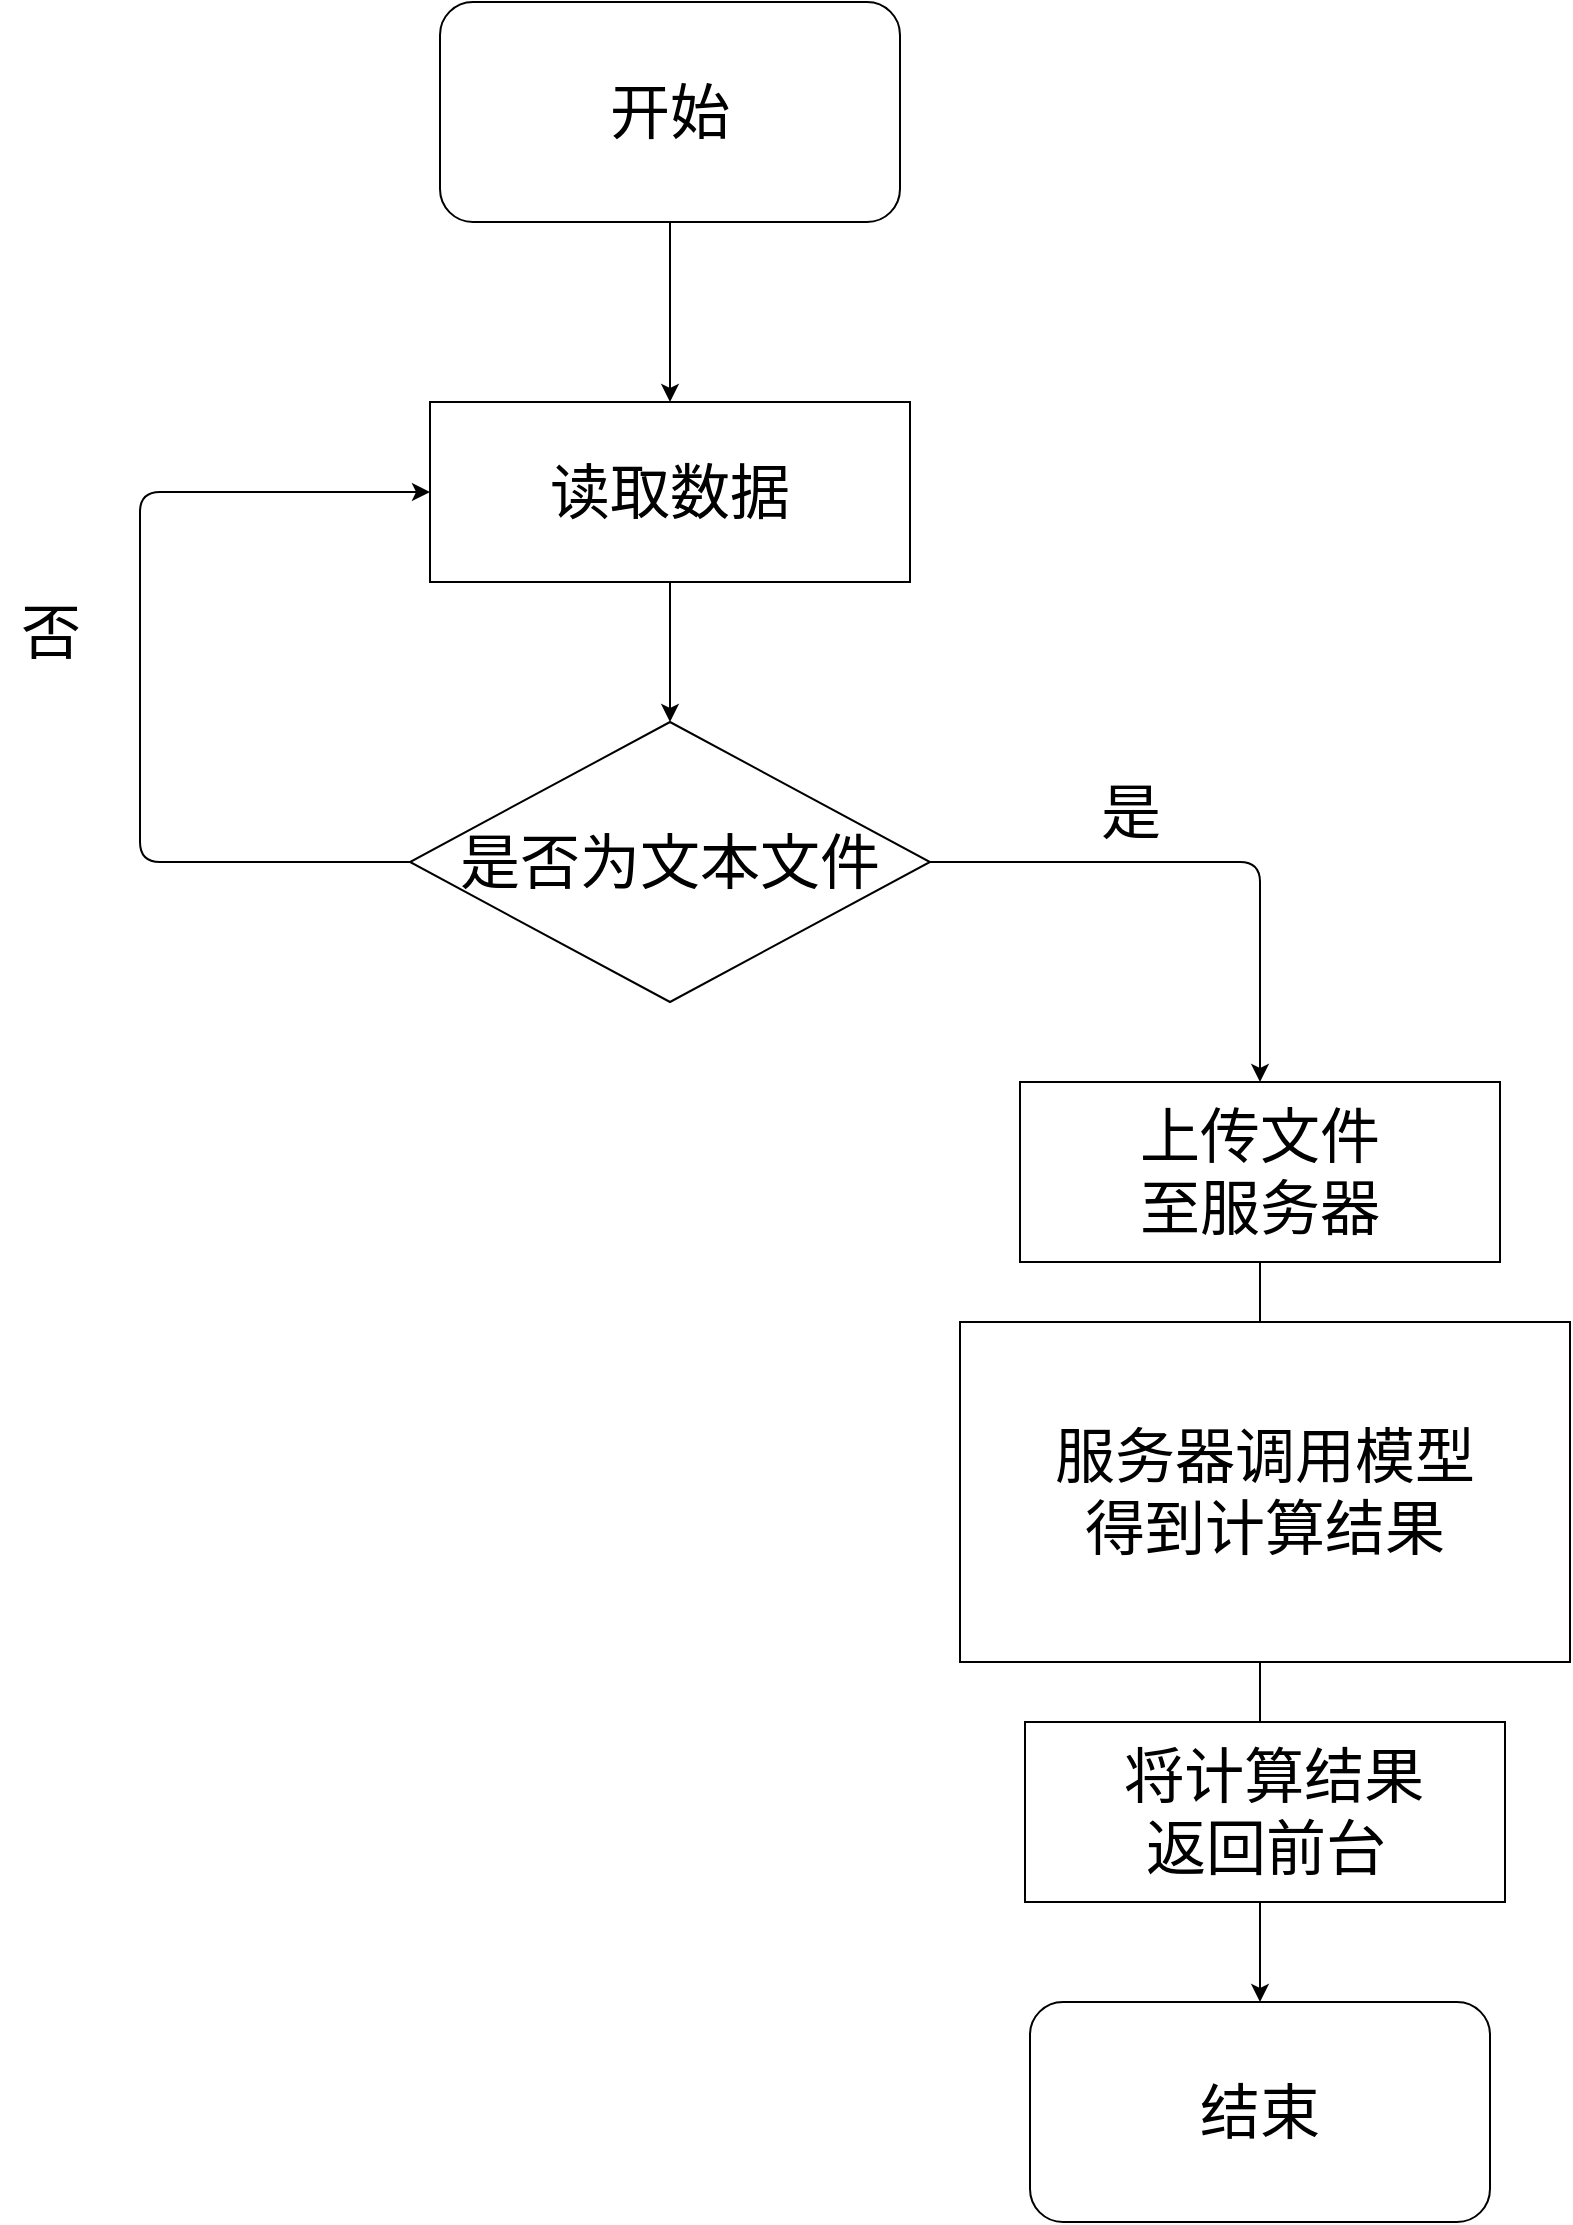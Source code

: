 <mxfile version="14.6.1" type="github">
  <diagram id="d55_aAFDaBR0DB5hET2P" name="Page-1">
    <mxGraphModel dx="2031" dy="1009" grid="1" gridSize="10" guides="1" tooltips="1" connect="1" arrows="1" fold="1" page="1" pageScale="1" pageWidth="2339" pageHeight="3300" math="0" shadow="0">
      <root>
        <mxCell id="0" />
        <mxCell id="1" parent="0" />
        <mxCell id="RcFTLjD56hVW02-64F9A-2" value="&lt;font style=&quot;font-size: 30px&quot;&gt;开始&lt;/font&gt;" style="rounded=1;whiteSpace=wrap;html=1;" vertex="1" parent="1">
          <mxGeometry x="680" y="550" width="230" height="110" as="geometry" />
        </mxCell>
        <mxCell id="RcFTLjD56hVW02-64F9A-3" value="&lt;font style=&quot;font-size: 30px&quot;&gt;读取数据&lt;/font&gt;" style="rounded=0;whiteSpace=wrap;html=1;" vertex="1" parent="1">
          <mxGeometry x="675" y="750" width="240" height="90" as="geometry" />
        </mxCell>
        <mxCell id="RcFTLjD56hVW02-64F9A-4" value="&lt;span style=&quot;font-size: 30px&quot;&gt;是否为文本文件&lt;/span&gt;" style="rhombus;whiteSpace=wrap;html=1;" vertex="1" parent="1">
          <mxGeometry x="665" y="910" width="260" height="140" as="geometry" />
        </mxCell>
        <mxCell id="RcFTLjD56hVW02-64F9A-6" value="&lt;span style=&quot;font-size: 30px&quot;&gt;上传文件&lt;br&gt;至服务器&lt;/span&gt;" style="rounded=0;whiteSpace=wrap;html=1;" vertex="1" parent="1">
          <mxGeometry x="970" y="1090" width="240" height="90" as="geometry" />
        </mxCell>
        <mxCell id="RcFTLjD56hVW02-64F9A-7" value="&lt;font style=&quot;font-size: 30px&quot;&gt;结束&lt;/font&gt;" style="rounded=1;whiteSpace=wrap;html=1;" vertex="1" parent="1">
          <mxGeometry x="975" y="1550" width="230" height="110" as="geometry" />
        </mxCell>
        <mxCell id="RcFTLjD56hVW02-64F9A-8" value="" style="endArrow=classic;html=1;exitX=0.5;exitY=1;exitDx=0;exitDy=0;" edge="1" parent="1" source="RcFTLjD56hVW02-64F9A-2" target="RcFTLjD56hVW02-64F9A-3">
          <mxGeometry width="50" height="50" relative="1" as="geometry">
            <mxPoint x="490" y="700" as="sourcePoint" />
            <mxPoint x="540" y="650" as="targetPoint" />
          </mxGeometry>
        </mxCell>
        <mxCell id="RcFTLjD56hVW02-64F9A-9" value="" style="endArrow=classic;html=1;exitX=0.5;exitY=1;exitDx=0;exitDy=0;entryX=0.5;entryY=0;entryDx=0;entryDy=0;" edge="1" parent="1" source="RcFTLjD56hVW02-64F9A-3" target="RcFTLjD56hVW02-64F9A-4">
          <mxGeometry width="50" height="50" relative="1" as="geometry">
            <mxPoint x="460" y="810" as="sourcePoint" />
            <mxPoint x="510" y="760" as="targetPoint" />
          </mxGeometry>
        </mxCell>
        <mxCell id="RcFTLjD56hVW02-64F9A-10" value="" style="endArrow=classic;html=1;entryX=0;entryY=0.5;entryDx=0;entryDy=0;exitX=0;exitY=0.5;exitDx=0;exitDy=0;" edge="1" parent="1" source="RcFTLjD56hVW02-64F9A-4" target="RcFTLjD56hVW02-64F9A-3">
          <mxGeometry width="50" height="50" relative="1" as="geometry">
            <mxPoint x="400" y="970" as="sourcePoint" />
            <mxPoint x="530" y="1160" as="targetPoint" />
            <Array as="points">
              <mxPoint x="530" y="980" />
              <mxPoint x="530" y="795" />
            </Array>
          </mxGeometry>
        </mxCell>
        <mxCell id="RcFTLjD56hVW02-64F9A-11" value="" style="endArrow=classic;html=1;exitX=1;exitY=0.5;exitDx=0;exitDy=0;entryX=0.5;entryY=0;entryDx=0;entryDy=0;" edge="1" parent="1" source="RcFTLjD56hVW02-64F9A-4" target="RcFTLjD56hVW02-64F9A-6">
          <mxGeometry width="50" height="50" relative="1" as="geometry">
            <mxPoint x="390" y="830" as="sourcePoint" />
            <mxPoint x="440" y="780" as="targetPoint" />
            <Array as="points">
              <mxPoint x="1090" y="980" />
            </Array>
          </mxGeometry>
        </mxCell>
        <mxCell id="RcFTLjD56hVW02-64F9A-12" value="" style="endArrow=classic;html=1;exitX=0.5;exitY=1;exitDx=0;exitDy=0;entryX=0.5;entryY=0;entryDx=0;entryDy=0;" edge="1" parent="1" source="RcFTLjD56hVW02-64F9A-6" target="RcFTLjD56hVW02-64F9A-7">
          <mxGeometry width="50" height="50" relative="1" as="geometry">
            <mxPoint x="670" y="1420" as="sourcePoint" />
            <mxPoint x="720" y="1370" as="targetPoint" />
          </mxGeometry>
        </mxCell>
        <mxCell id="RcFTLjD56hVW02-64F9A-15" value="&lt;font style=&quot;font-size: 30px&quot;&gt;是&lt;/font&gt;" style="text;html=1;align=center;verticalAlign=middle;resizable=0;points=[];autosize=1;strokeColor=none;" vertex="1" parent="1">
          <mxGeometry x="1000" y="940" width="50" height="30" as="geometry" />
        </mxCell>
        <mxCell id="RcFTLjD56hVW02-64F9A-16" value="&lt;font style=&quot;font-size: 30px&quot;&gt;否&lt;/font&gt;" style="text;html=1;align=center;verticalAlign=middle;resizable=0;points=[];autosize=1;strokeColor=none;" vertex="1" parent="1">
          <mxGeometry x="460" y="850" width="50" height="30" as="geometry" />
        </mxCell>
        <mxCell id="RcFTLjD56hVW02-64F9A-19" value="&lt;span style=&quot;font-size: 30px&quot;&gt;服务器调用模型&lt;br&gt;得到计算结果&lt;/span&gt;" style="rounded=0;whiteSpace=wrap;html=1;" vertex="1" parent="1">
          <mxGeometry x="940" y="1210" width="305" height="170" as="geometry" />
        </mxCell>
        <mxCell id="RcFTLjD56hVW02-64F9A-20" value="&lt;span style=&quot;font-size: 30px&quot;&gt;&amp;nbsp;将计算结果&lt;br&gt;返回前台&lt;/span&gt;" style="rounded=0;whiteSpace=wrap;html=1;" vertex="1" parent="1">
          <mxGeometry x="972.5" y="1410" width="240" height="90" as="geometry" />
        </mxCell>
      </root>
    </mxGraphModel>
  </diagram>
</mxfile>
